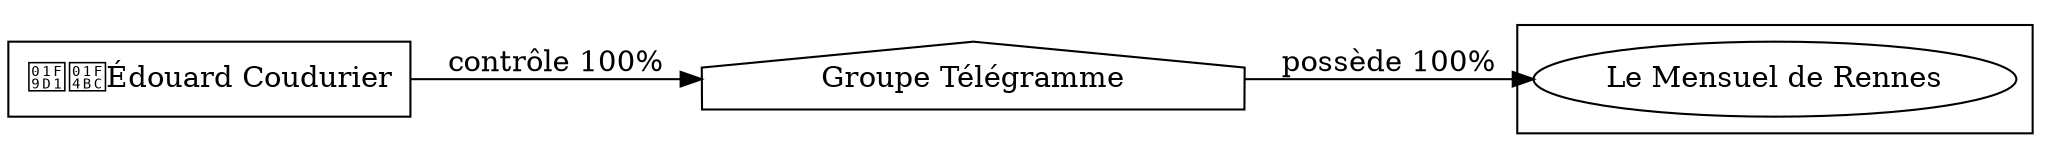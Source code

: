 digraph {
  rankdir=LR;
  subgraph roots {
    
      "edouard-coudurier-266"[label="🧑‍💼Édouard Coudurier" shape=box]
    
  }

  
    "groupe-telegramme-267"[label="Groupe Télégramme" shape=house]
  

  subgraph clusterLeaves {
    
      "le-mensuel-de-rennes-272"[label="Le Mensuel de Rennes"]
    
  }

  
    "groupe-telegramme-267" -> "le-mensuel-de-rennes-272" [
      label="possède 100%"
    ]
  
    "edouard-coudurier-266" -> "groupe-telegramme-267" [
      label="contrôle 100%"
    ]
  
}
